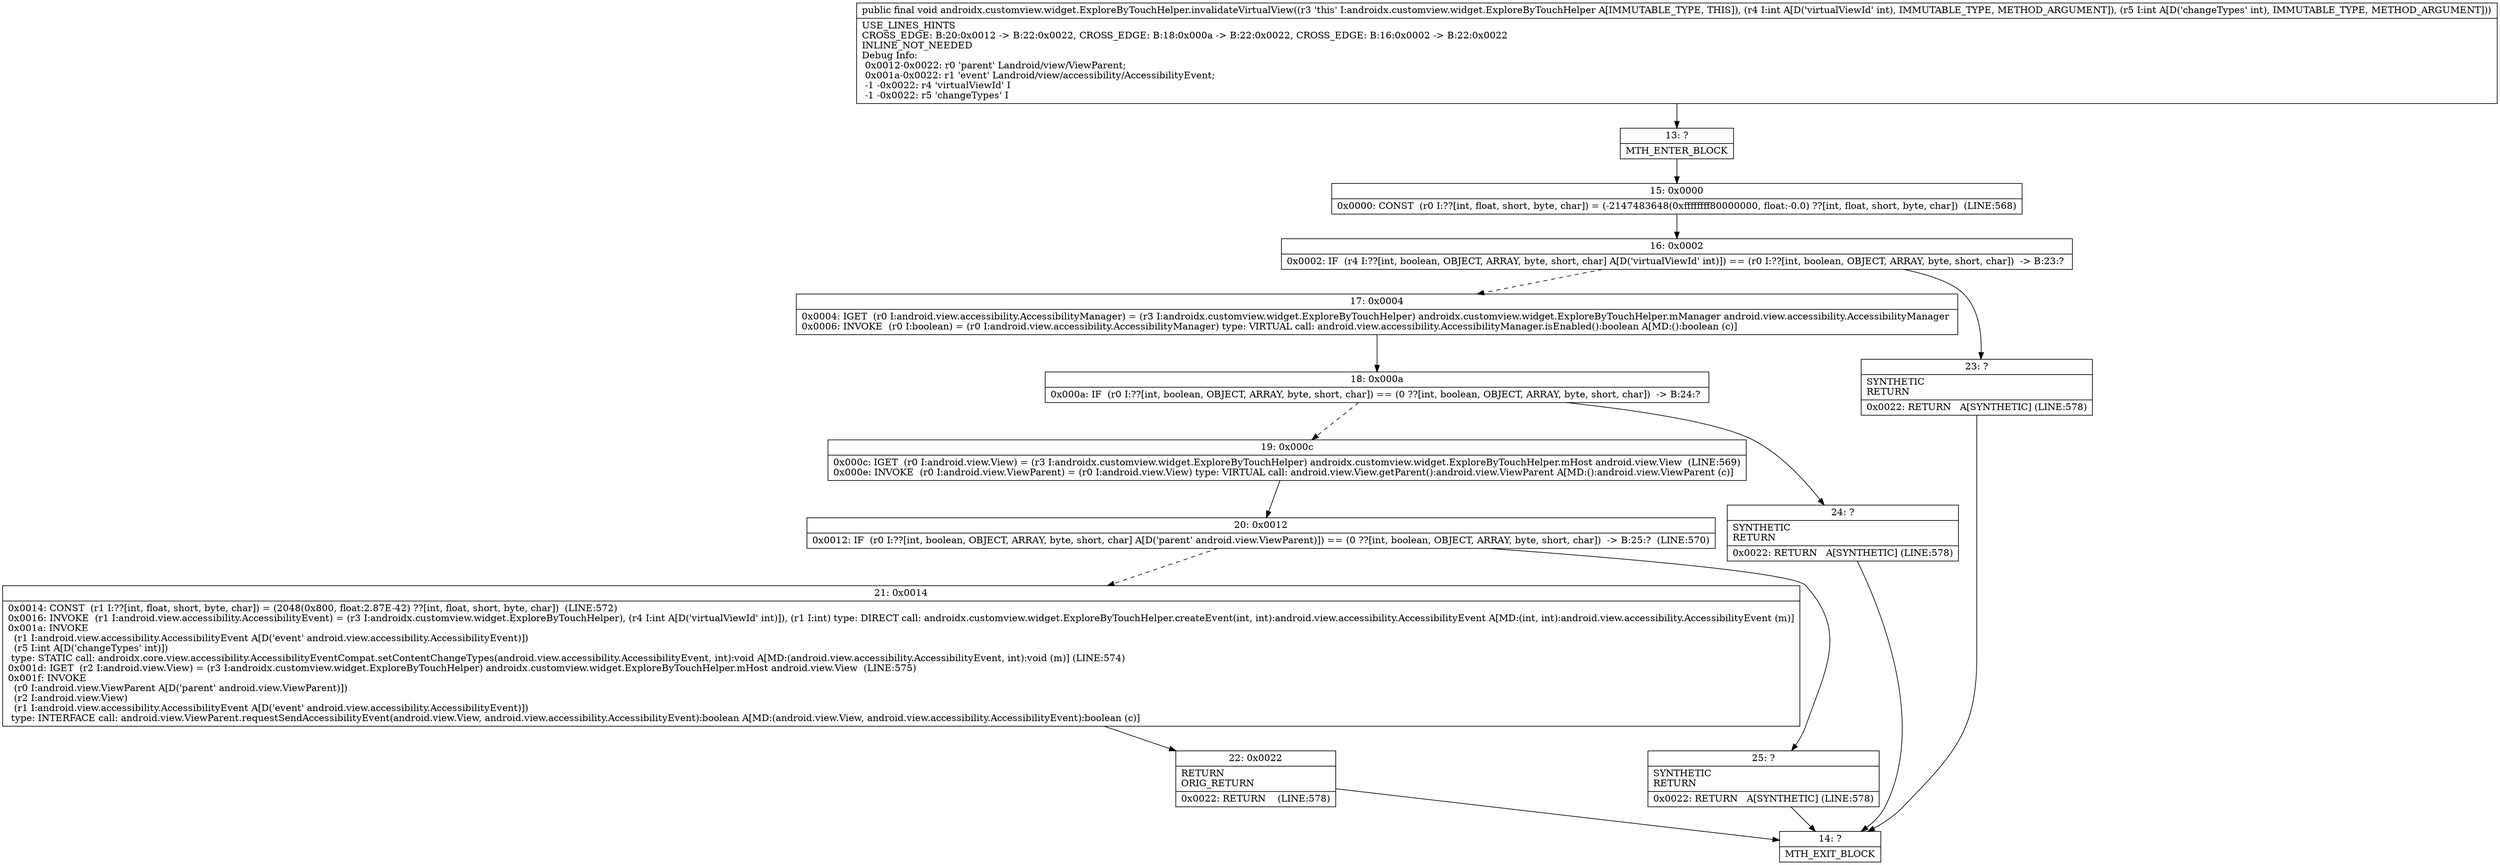 digraph "CFG forandroidx.customview.widget.ExploreByTouchHelper.invalidateVirtualView(II)V" {
Node_13 [shape=record,label="{13\:\ ?|MTH_ENTER_BLOCK\l}"];
Node_15 [shape=record,label="{15\:\ 0x0000|0x0000: CONST  (r0 I:??[int, float, short, byte, char]) = (\-2147483648(0xffffffff80000000, float:\-0.0) ??[int, float, short, byte, char])  (LINE:568)\l}"];
Node_16 [shape=record,label="{16\:\ 0x0002|0x0002: IF  (r4 I:??[int, boolean, OBJECT, ARRAY, byte, short, char] A[D('virtualViewId' int)]) == (r0 I:??[int, boolean, OBJECT, ARRAY, byte, short, char])  \-\> B:23:? \l}"];
Node_17 [shape=record,label="{17\:\ 0x0004|0x0004: IGET  (r0 I:android.view.accessibility.AccessibilityManager) = (r3 I:androidx.customview.widget.ExploreByTouchHelper) androidx.customview.widget.ExploreByTouchHelper.mManager android.view.accessibility.AccessibilityManager \l0x0006: INVOKE  (r0 I:boolean) = (r0 I:android.view.accessibility.AccessibilityManager) type: VIRTUAL call: android.view.accessibility.AccessibilityManager.isEnabled():boolean A[MD:():boolean (c)]\l}"];
Node_18 [shape=record,label="{18\:\ 0x000a|0x000a: IF  (r0 I:??[int, boolean, OBJECT, ARRAY, byte, short, char]) == (0 ??[int, boolean, OBJECT, ARRAY, byte, short, char])  \-\> B:24:? \l}"];
Node_19 [shape=record,label="{19\:\ 0x000c|0x000c: IGET  (r0 I:android.view.View) = (r3 I:androidx.customview.widget.ExploreByTouchHelper) androidx.customview.widget.ExploreByTouchHelper.mHost android.view.View  (LINE:569)\l0x000e: INVOKE  (r0 I:android.view.ViewParent) = (r0 I:android.view.View) type: VIRTUAL call: android.view.View.getParent():android.view.ViewParent A[MD:():android.view.ViewParent (c)]\l}"];
Node_20 [shape=record,label="{20\:\ 0x0012|0x0012: IF  (r0 I:??[int, boolean, OBJECT, ARRAY, byte, short, char] A[D('parent' android.view.ViewParent)]) == (0 ??[int, boolean, OBJECT, ARRAY, byte, short, char])  \-\> B:25:?  (LINE:570)\l}"];
Node_21 [shape=record,label="{21\:\ 0x0014|0x0014: CONST  (r1 I:??[int, float, short, byte, char]) = (2048(0x800, float:2.87E\-42) ??[int, float, short, byte, char])  (LINE:572)\l0x0016: INVOKE  (r1 I:android.view.accessibility.AccessibilityEvent) = (r3 I:androidx.customview.widget.ExploreByTouchHelper), (r4 I:int A[D('virtualViewId' int)]), (r1 I:int) type: DIRECT call: androidx.customview.widget.ExploreByTouchHelper.createEvent(int, int):android.view.accessibility.AccessibilityEvent A[MD:(int, int):android.view.accessibility.AccessibilityEvent (m)]\l0x001a: INVOKE  \l  (r1 I:android.view.accessibility.AccessibilityEvent A[D('event' android.view.accessibility.AccessibilityEvent)])\l  (r5 I:int A[D('changeTypes' int)])\l type: STATIC call: androidx.core.view.accessibility.AccessibilityEventCompat.setContentChangeTypes(android.view.accessibility.AccessibilityEvent, int):void A[MD:(android.view.accessibility.AccessibilityEvent, int):void (m)] (LINE:574)\l0x001d: IGET  (r2 I:android.view.View) = (r3 I:androidx.customview.widget.ExploreByTouchHelper) androidx.customview.widget.ExploreByTouchHelper.mHost android.view.View  (LINE:575)\l0x001f: INVOKE  \l  (r0 I:android.view.ViewParent A[D('parent' android.view.ViewParent)])\l  (r2 I:android.view.View)\l  (r1 I:android.view.accessibility.AccessibilityEvent A[D('event' android.view.accessibility.AccessibilityEvent)])\l type: INTERFACE call: android.view.ViewParent.requestSendAccessibilityEvent(android.view.View, android.view.accessibility.AccessibilityEvent):boolean A[MD:(android.view.View, android.view.accessibility.AccessibilityEvent):boolean (c)]\l}"];
Node_22 [shape=record,label="{22\:\ 0x0022|RETURN\lORIG_RETURN\l|0x0022: RETURN    (LINE:578)\l}"];
Node_14 [shape=record,label="{14\:\ ?|MTH_EXIT_BLOCK\l}"];
Node_25 [shape=record,label="{25\:\ ?|SYNTHETIC\lRETURN\l|0x0022: RETURN   A[SYNTHETIC] (LINE:578)\l}"];
Node_24 [shape=record,label="{24\:\ ?|SYNTHETIC\lRETURN\l|0x0022: RETURN   A[SYNTHETIC] (LINE:578)\l}"];
Node_23 [shape=record,label="{23\:\ ?|SYNTHETIC\lRETURN\l|0x0022: RETURN   A[SYNTHETIC] (LINE:578)\l}"];
MethodNode[shape=record,label="{public final void androidx.customview.widget.ExploreByTouchHelper.invalidateVirtualView((r3 'this' I:androidx.customview.widget.ExploreByTouchHelper A[IMMUTABLE_TYPE, THIS]), (r4 I:int A[D('virtualViewId' int), IMMUTABLE_TYPE, METHOD_ARGUMENT]), (r5 I:int A[D('changeTypes' int), IMMUTABLE_TYPE, METHOD_ARGUMENT]))  | USE_LINES_HINTS\lCROSS_EDGE: B:20:0x0012 \-\> B:22:0x0022, CROSS_EDGE: B:18:0x000a \-\> B:22:0x0022, CROSS_EDGE: B:16:0x0002 \-\> B:22:0x0022\lINLINE_NOT_NEEDED\lDebug Info:\l  0x0012\-0x0022: r0 'parent' Landroid\/view\/ViewParent;\l  0x001a\-0x0022: r1 'event' Landroid\/view\/accessibility\/AccessibilityEvent;\l  \-1 \-0x0022: r4 'virtualViewId' I\l  \-1 \-0x0022: r5 'changeTypes' I\l}"];
MethodNode -> Node_13;Node_13 -> Node_15;
Node_15 -> Node_16;
Node_16 -> Node_17[style=dashed];
Node_16 -> Node_23;
Node_17 -> Node_18;
Node_18 -> Node_19[style=dashed];
Node_18 -> Node_24;
Node_19 -> Node_20;
Node_20 -> Node_21[style=dashed];
Node_20 -> Node_25;
Node_21 -> Node_22;
Node_22 -> Node_14;
Node_25 -> Node_14;
Node_24 -> Node_14;
Node_23 -> Node_14;
}

